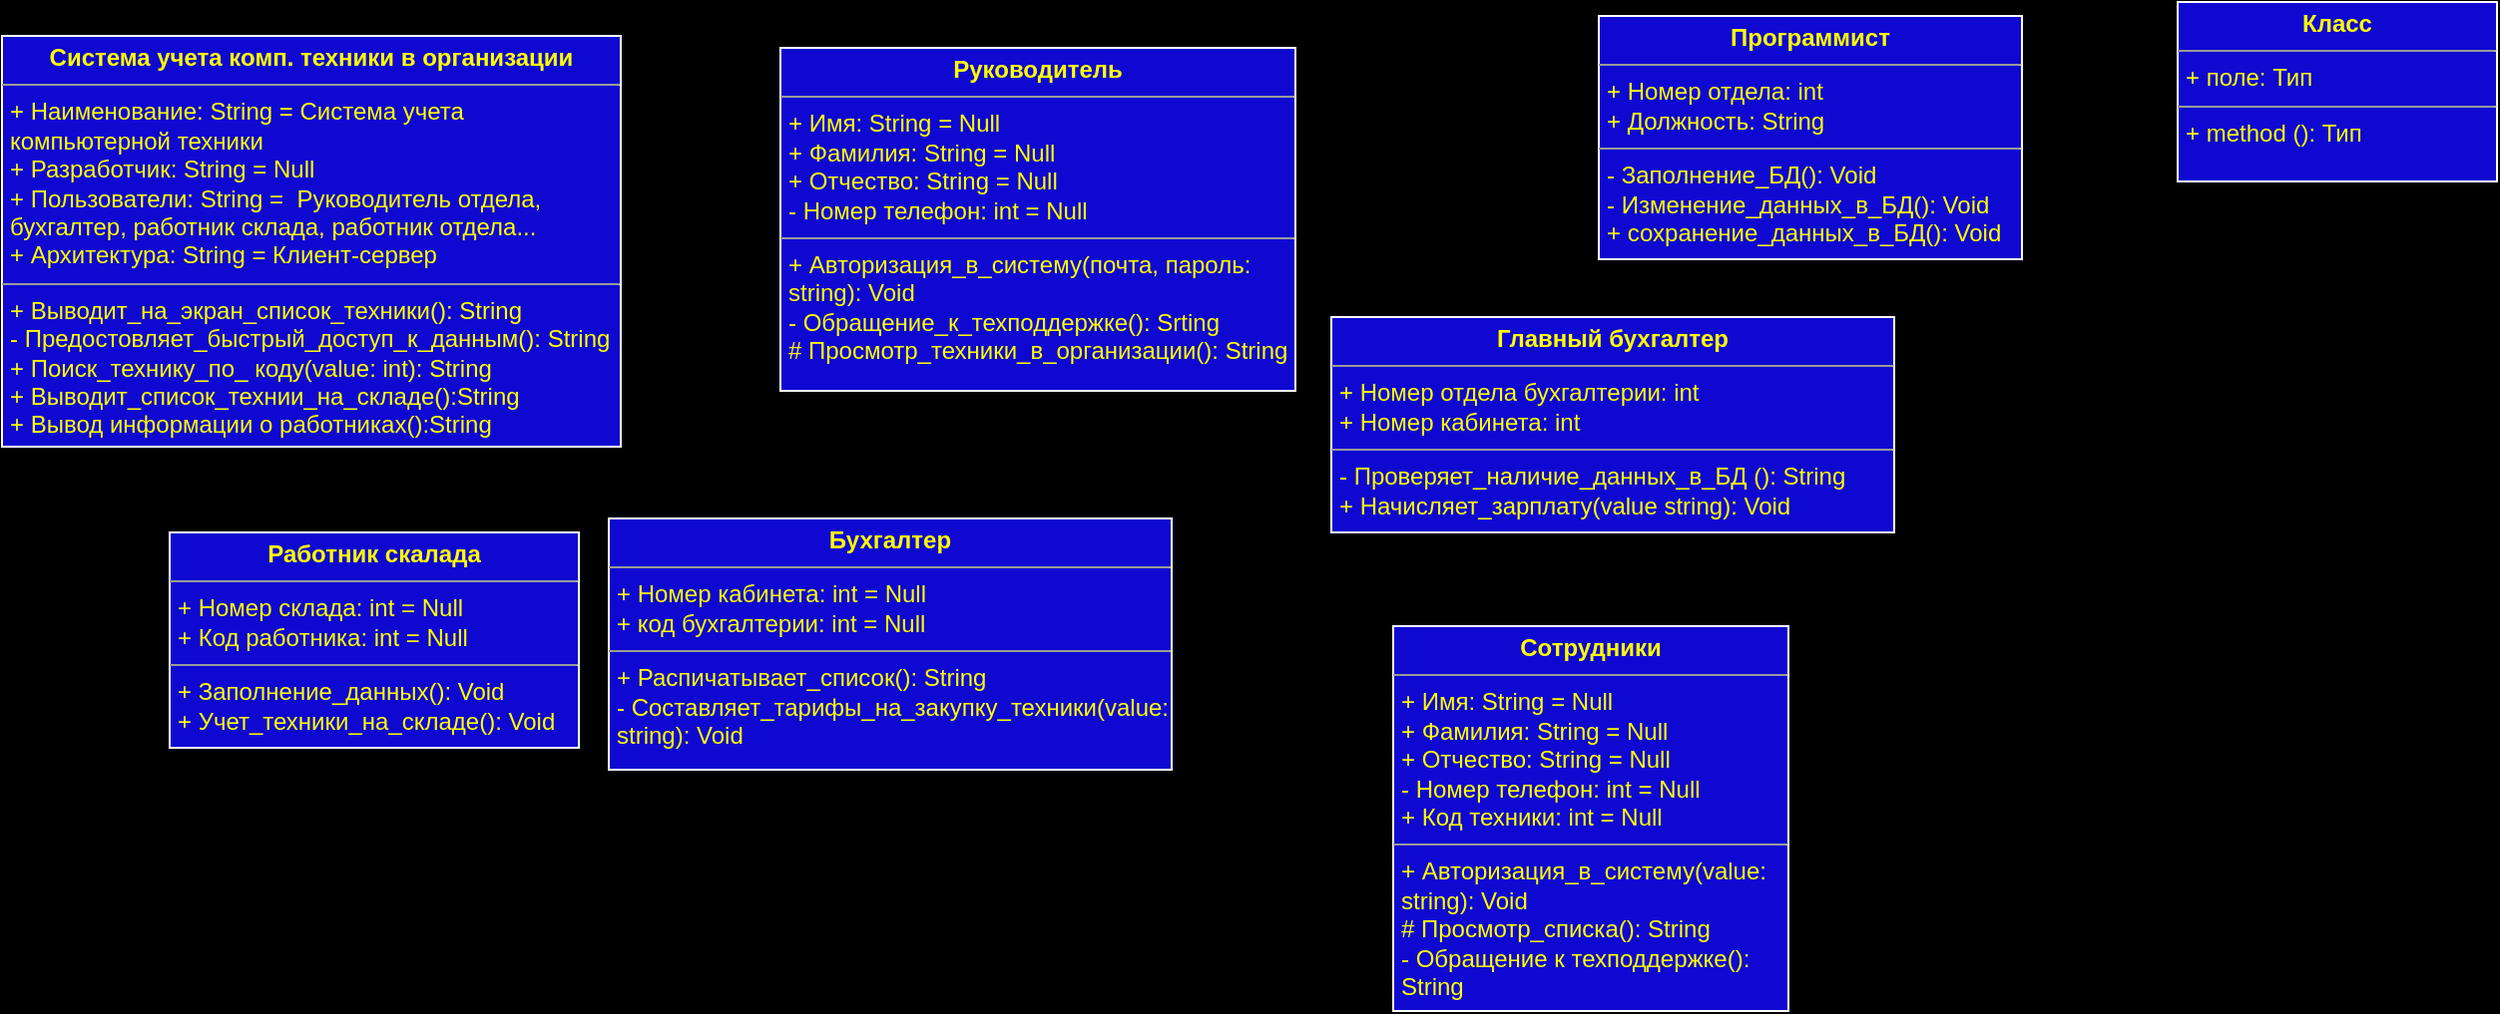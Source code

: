 <mxfile version="14.6.11" type="github">
  <diagram id="fFyIPQaU8YAGEDK_VNBK" name="Page-1">
    <mxGraphModel dx="592" dy="537" grid="0" gridSize="10" guides="1" tooltips="1" connect="1" arrows="1" fold="1" page="1" pageScale="1" pageWidth="827" pageHeight="1169" background="#000000" math="0" shadow="0">
      <root>
        <mxCell id="0" />
        <mxCell id="1" parent="0" />
        <mxCell id="d6BkvXBy3w9U_gfQ7I9c-5" value="&lt;p style=&quot;margin: 0px ; margin-top: 4px ; text-align: center&quot;&gt;&lt;b&gt;Система учета комп. техники в организации&lt;/b&gt;&lt;/p&gt;&lt;hr size=&quot;1&quot;&gt;&lt;p style=&quot;margin: 0px ; margin-left: 4px&quot;&gt;&lt;font style=&quot;vertical-align: inherit&quot;&gt;&lt;font style=&quot;vertical-align: inherit&quot;&gt;&lt;font style=&quot;vertical-align: inherit&quot;&gt;&lt;font style=&quot;vertical-align: inherit&quot;&gt;&lt;font style=&quot;vertical-align: inherit&quot;&gt;&lt;font style=&quot;vertical-align: inherit&quot;&gt;&lt;font style=&quot;vertical-align: inherit&quot;&gt;&lt;font style=&quot;vertical-align: inherit&quot;&gt;+ Наименование: String = Система учета&amp;nbsp;&lt;/font&gt;&lt;/font&gt;&lt;/font&gt;&lt;/font&gt;&lt;/font&gt;&lt;/font&gt;&lt;/font&gt;&lt;/font&gt;&lt;/p&gt;&lt;p style=&quot;margin: 0px ; margin-left: 4px&quot;&gt;&lt;font style=&quot;vertical-align: inherit&quot;&gt;&lt;font style=&quot;vertical-align: inherit&quot;&gt;&lt;font style=&quot;vertical-align: inherit&quot;&gt;&lt;font style=&quot;vertical-align: inherit&quot;&gt;&lt;font style=&quot;vertical-align: inherit&quot;&gt;&lt;font style=&quot;vertical-align: inherit&quot;&gt;компьютерной техники&lt;/font&gt;&lt;/font&gt;&lt;/font&gt;&lt;/font&gt;&lt;/font&gt;&lt;/font&gt;&lt;/p&gt;&lt;p style=&quot;margin: 0px ; margin-left: 4px&quot;&gt;&lt;font style=&quot;vertical-align: inherit&quot;&gt;&lt;font style=&quot;vertical-align: inherit&quot;&gt;&lt;font style=&quot;vertical-align: inherit&quot;&gt;&lt;font style=&quot;vertical-align: inherit&quot;&gt;&lt;font style=&quot;vertical-align: inherit&quot;&gt;&lt;font style=&quot;vertical-align: inherit&quot;&gt;+ Разработчик: String = Null&lt;br&gt;&lt;/font&gt;&lt;/font&gt;&lt;/font&gt;&lt;/font&gt;&lt;/font&gt;&lt;/font&gt;&lt;/p&gt;&lt;p style=&quot;margin: 0px ; margin-left: 4px&quot;&gt;&lt;font style=&quot;vertical-align: inherit&quot;&gt;&lt;font style=&quot;vertical-align: inherit&quot;&gt;&lt;font style=&quot;vertical-align: inherit&quot;&gt;&lt;font style=&quot;vertical-align: inherit&quot;&gt;&lt;font style=&quot;vertical-align: inherit&quot;&gt;&lt;font style=&quot;vertical-align: inherit&quot;&gt;+ Пользователи: String =&amp;nbsp; Руководитель отдела,&amp;nbsp;&lt;/font&gt;&lt;/font&gt;&lt;/font&gt;&lt;/font&gt;&lt;/font&gt;&lt;/font&gt;&lt;/p&gt;&lt;p style=&quot;margin: 0px ; margin-left: 4px&quot;&gt;&lt;font style=&quot;vertical-align: inherit&quot;&gt;&lt;font style=&quot;vertical-align: inherit&quot;&gt;&lt;font style=&quot;vertical-align: inherit&quot;&gt;&lt;font style=&quot;vertical-align: inherit&quot;&gt;&lt;font style=&quot;vertical-align: inherit&quot;&gt;&lt;font style=&quot;vertical-align: inherit&quot;&gt;бухгалтер, работник склада, работник отдела...&lt;/font&gt;&lt;/font&gt;&lt;/font&gt;&lt;/font&gt;&lt;/font&gt;&lt;/font&gt;&lt;/p&gt;&lt;p style=&quot;margin: 0px ; margin-left: 4px&quot;&gt;+ Архитектура: String = Клиент-сервер&lt;/p&gt;&lt;hr size=&quot;1&quot;&gt;&lt;p style=&quot;margin: 0px ; margin-left: 4px&quot;&gt;&lt;font style=&quot;vertical-align: inherit&quot;&gt;&lt;font style=&quot;vertical-align: inherit&quot;&gt;&lt;font style=&quot;vertical-align: inherit&quot;&gt;&lt;font style=&quot;vertical-align: inherit&quot;&gt;&lt;font style=&quot;vertical-align: inherit&quot;&gt;&lt;font style=&quot;vertical-align: inherit&quot;&gt;+ Выводит_на_экран_список_техники(): String&lt;/font&gt;&lt;/font&gt;&lt;/font&gt;&lt;/font&gt;&lt;/font&gt;&lt;/font&gt;&lt;/p&gt;&lt;p style=&quot;margin: 0px ; margin-left: 4px&quot;&gt;- Предостовляет_быстрый_доступ_к_данным(): String&lt;/p&gt;&lt;p style=&quot;margin: 0px ; margin-left: 4px&quot;&gt;+ Поиск_технику_по_ коду(value: int): String&lt;/p&gt;&lt;p style=&quot;margin: 0px ; margin-left: 4px&quot;&gt;+ Выводит_список_технии_на_складе():String&lt;/p&gt;&lt;p style=&quot;margin: 0px ; margin-left: 4px&quot;&gt;+ Вывод информации о работниках():String&lt;/p&gt;" style="verticalAlign=top;align=left;overflow=fill;fontSize=12;fontFamily=Helvetica;html=1;shadow=0;fillColor=#0F08D0;fontColor=#FFFF00;strokeColor=#FFFFFF;" parent="1" vertex="1">
          <mxGeometry x="24" y="43" width="310" height="206" as="geometry" />
        </mxCell>
        <mxCell id="d6BkvXBy3w9U_gfQ7I9c-13" value="&lt;p style=&quot;margin: 0px ; margin-top: 4px ; text-align: center&quot;&gt;&lt;b&gt;&lt;font style=&quot;vertical-align: inherit&quot;&gt;&lt;font style=&quot;vertical-align: inherit&quot;&gt;Руководитель&lt;/font&gt;&lt;/font&gt;&lt;/b&gt;&lt;/p&gt;&lt;hr size=&quot;1&quot;&gt;&lt;p style=&quot;margin: 0px ; margin-left: 4px&quot;&gt;&lt;font style=&quot;vertical-align: inherit&quot;&gt;&lt;font style=&quot;vertical-align: inherit&quot;&gt;+ Имя: String = Null&lt;/font&gt;&lt;/font&gt;&lt;/p&gt;&lt;p style=&quot;margin: 0px ; margin-left: 4px&quot;&gt;&lt;font style=&quot;vertical-align: inherit&quot;&gt;&lt;font style=&quot;vertical-align: inherit&quot;&gt;+ Фамилия: String = Null&lt;/font&gt;&lt;/font&gt;&lt;/p&gt;&lt;p style=&quot;margin: 0px ; margin-left: 4px&quot;&gt;&lt;font style=&quot;vertical-align: inherit&quot;&gt;&lt;font style=&quot;vertical-align: inherit&quot;&gt;+ Отчество: String = Null&lt;/font&gt;&lt;/font&gt;&lt;/p&gt;&lt;p style=&quot;margin: 0px ; margin-left: 4px&quot;&gt;&lt;font style=&quot;vertical-align: inherit&quot;&gt;&lt;font style=&quot;vertical-align: inherit&quot;&gt;- Номер телефон: int = Null&lt;/font&gt;&lt;/font&gt;&lt;/p&gt;&lt;hr size=&quot;1&quot;&gt;&lt;p style=&quot;margin: 0px ; margin-left: 4px&quot;&gt;&lt;font style=&quot;vertical-align: inherit&quot;&gt;&lt;font style=&quot;vertical-align: inherit&quot;&gt;+ Авторизация_в_систему(почта, пароль:&amp;nbsp;&lt;/font&gt;&lt;/font&gt;&lt;/p&gt;&lt;p style=&quot;margin: 0px ; margin-left: 4px&quot;&gt;&lt;font style=&quot;vertical-align: inherit&quot;&gt;&lt;font style=&quot;vertical-align: inherit&quot;&gt;string): Void&lt;/font&gt;&lt;/font&gt;&lt;/p&gt;&lt;p style=&quot;margin: 0px ; margin-left: 4px&quot;&gt;&lt;font style=&quot;vertical-align: inherit&quot;&gt;&lt;font style=&quot;vertical-align: inherit&quot;&gt;- Обращение_к_техподдержке(): Srting&lt;/font&gt;&lt;/font&gt;&lt;/p&gt;&lt;p style=&quot;margin: 0px ; margin-left: 4px&quot;&gt;# Просмотр_техники_в_организации(): String&lt;/p&gt;" style="verticalAlign=top;align=left;overflow=fill;fontSize=12;fontFamily=Helvetica;html=1;shadow=0;fillColor=#0F08D0;fontColor=#FFFF00;strokeColor=#FFFFFF;" parent="1" vertex="1">
          <mxGeometry x="414" y="49" width="258" height="172" as="geometry" />
        </mxCell>
        <mxCell id="d6BkvXBy3w9U_gfQ7I9c-14" value="&lt;p style=&quot;margin: 0px ; margin-top: 4px ; text-align: center&quot;&gt;&lt;b&gt;&lt;font style=&quot;vertical-align: inherit&quot;&gt;&lt;font style=&quot;vertical-align: inherit&quot;&gt;Сотрудники&lt;/font&gt;&lt;/font&gt;&lt;/b&gt;&lt;/p&gt;&lt;hr size=&quot;1&quot;&gt;&lt;p style=&quot;margin: 0px 0px 0px 4px&quot;&gt;&lt;font style=&quot;vertical-align: inherit&quot;&gt;+ Имя: String = Null&lt;/font&gt;&lt;/p&gt;&lt;p style=&quot;margin: 0px 0px 0px 4px&quot;&gt;&lt;font style=&quot;vertical-align: inherit&quot;&gt;+ Фамилия: String = Null&lt;/font&gt;&lt;/p&gt;&lt;p style=&quot;margin: 0px 0px 0px 4px&quot;&gt;&lt;font style=&quot;vertical-align: inherit&quot;&gt;+ Отчество: String = Null&lt;/font&gt;&lt;/p&gt;&lt;p style=&quot;margin: 0px 0px 0px 4px&quot;&gt;&lt;font style=&quot;vertical-align: inherit&quot;&gt;- Номер телефон: int = Null&lt;/font&gt;&lt;/p&gt;&lt;p style=&quot;margin: 0px 0px 0px 4px&quot;&gt;&lt;font style=&quot;vertical-align: inherit&quot;&gt;+ Код техники: int = Null&lt;/font&gt;&lt;/p&gt;&lt;hr size=&quot;1&quot;&gt;&lt;p style=&quot;margin: 0px ; margin-left: 4px&quot;&gt;&lt;font style=&quot;vertical-align: inherit&quot;&gt;&lt;font style=&quot;vertical-align: inherit&quot;&gt;+ Авторизация_в_систему(value:&amp;nbsp;&lt;/font&gt;&lt;/font&gt;&lt;/p&gt;&lt;p style=&quot;margin: 0px ; margin-left: 4px&quot;&gt;&lt;font style=&quot;vertical-align: inherit&quot;&gt;&lt;font style=&quot;vertical-align: inherit&quot;&gt;string): Void&lt;/font&gt;&lt;/font&gt;&lt;/p&gt;&lt;p style=&quot;margin: 0px ; margin-left: 4px&quot;&gt;# Просмотр_списка(): String&lt;/p&gt;&lt;p style=&quot;margin: 0px ; margin-left: 4px&quot;&gt;- Обращение к техподдержке():&amp;nbsp;&lt;/p&gt;&lt;p style=&quot;margin: 0px ; margin-left: 4px&quot;&gt;String&lt;/p&gt;" style="verticalAlign=top;align=left;overflow=fill;fontSize=12;fontFamily=Helvetica;html=1;shadow=0;fillColor=#0F08D0;fontColor=#FFFF00;strokeColor=#FFFFFF;" parent="1" vertex="1">
          <mxGeometry x="721" y="339" width="198" height="193" as="geometry" />
        </mxCell>
        <mxCell id="d6BkvXBy3w9U_gfQ7I9c-15" value="&lt;p style=&quot;margin: 0px ; margin-top: 4px ; text-align: center&quot;&gt;&lt;b&gt;Программист&lt;/b&gt;&lt;/p&gt;&lt;hr size=&quot;1&quot;&gt;&lt;p style=&quot;margin: 0px ; margin-left: 4px&quot;&gt;&lt;font style=&quot;vertical-align: inherit&quot;&gt;&lt;font style=&quot;vertical-align: inherit&quot;&gt;+ Номер отдела: int&lt;/font&gt;&lt;/font&gt;&lt;/p&gt;&lt;p style=&quot;margin: 0px ; margin-left: 4px&quot;&gt;&lt;font style=&quot;vertical-align: inherit&quot;&gt;&lt;font style=&quot;vertical-align: inherit&quot;&gt;+ Должность: String&lt;/font&gt;&lt;/font&gt;&lt;/p&gt;&lt;hr size=&quot;1&quot;&gt;&lt;p style=&quot;margin: 0px ; margin-left: 4px&quot;&gt;&lt;font style=&quot;vertical-align: inherit&quot;&gt;&lt;font style=&quot;vertical-align: inherit&quot;&gt;- Заполнение_БД(): Void&lt;/font&gt;&lt;/font&gt;&lt;/p&gt;&lt;p style=&quot;margin: 0px ; margin-left: 4px&quot;&gt;- Изменение_данных_в_БД(): Void&lt;/p&gt;&lt;p style=&quot;margin: 0px ; margin-left: 4px&quot;&gt;+ сохранение_данных_в_БД(): Void&lt;/p&gt;" style="verticalAlign=top;align=left;overflow=fill;fontSize=12;fontFamily=Helvetica;html=1;shadow=0;fillColor=#0F08D0;fontColor=#FFFF00;strokeColor=#FFFFFF;" parent="1" vertex="1">
          <mxGeometry x="824" y="33" width="212" height="122" as="geometry" />
        </mxCell>
        <mxCell id="d6BkvXBy3w9U_gfQ7I9c-16" value="&lt;p style=&quot;margin: 0px ; margin-top: 4px ; text-align: center&quot;&gt;&lt;b&gt;Главный бухгалтер&lt;/b&gt;&lt;/p&gt;&lt;hr size=&quot;1&quot;&gt;&lt;p style=&quot;margin: 0px ; margin-left: 4px&quot;&gt;&lt;font style=&quot;vertical-align: inherit&quot;&gt;&lt;font style=&quot;vertical-align: inherit&quot;&gt;+ Номер отдела бухгалтерии: int&lt;/font&gt;&lt;/font&gt;&lt;/p&gt;&lt;p style=&quot;margin: 0px ; margin-left: 4px&quot;&gt;&lt;font style=&quot;vertical-align: inherit&quot;&gt;&lt;font style=&quot;vertical-align: inherit&quot;&gt;+ Номер кабинета: int&lt;/font&gt;&lt;/font&gt;&lt;/p&gt;&lt;hr size=&quot;1&quot;&gt;&lt;p style=&quot;margin: 0px ; margin-left: 4px&quot;&gt;&lt;font style=&quot;vertical-align: inherit&quot;&gt;&lt;font style=&quot;vertical-align: inherit&quot;&gt;- Проверяет_наличие_данных_в_БД (): String&lt;/font&gt;&lt;/font&gt;&lt;/p&gt;&lt;p style=&quot;margin: 0px ; margin-left: 4px&quot;&gt;&lt;font style=&quot;vertical-align: inherit&quot;&gt;&lt;font style=&quot;vertical-align: inherit&quot;&gt;+ Начисляет_зарплату(value string): Void&lt;/font&gt;&lt;/font&gt;&lt;/p&gt;" style="verticalAlign=top;align=left;overflow=fill;fontSize=12;fontFamily=Helvetica;html=1;shadow=0;fillColor=#0F08D0;fontColor=#FFFF00;strokeColor=#FFFFFF;" parent="1" vertex="1">
          <mxGeometry x="690" y="184" width="282" height="108" as="geometry" />
        </mxCell>
        <mxCell id="d6BkvXBy3w9U_gfQ7I9c-17" value="&lt;p style=&quot;margin: 0px ; margin-top: 4px ; text-align: center&quot;&gt;&lt;b&gt;Бухгалтер&lt;/b&gt;&lt;/p&gt;&lt;hr size=&quot;1&quot;&gt;&lt;p style=&quot;margin: 0px ; margin-left: 4px&quot;&gt;&lt;font style=&quot;vertical-align: inherit&quot;&gt;&lt;font style=&quot;vertical-align: inherit&quot;&gt;+ Номер кабинета: int = Null&lt;/font&gt;&lt;/font&gt;&lt;/p&gt;&lt;p style=&quot;margin: 0px ; margin-left: 4px&quot;&gt;&lt;font style=&quot;vertical-align: inherit&quot;&gt;&lt;font style=&quot;vertical-align: inherit&quot;&gt;+ код бухгалтерии: int = Null&lt;/font&gt;&lt;/font&gt;&lt;/p&gt;&lt;hr size=&quot;1&quot;&gt;&lt;p style=&quot;margin: 0px ; margin-left: 4px&quot;&gt;&lt;font style=&quot;vertical-align: inherit&quot;&gt;&lt;font style=&quot;vertical-align: inherit&quot;&gt;+ Распичатывает_список(): String&lt;/font&gt;&lt;/font&gt;&lt;/p&gt;&lt;p style=&quot;margin: 0px ; margin-left: 4px&quot;&gt;&lt;font style=&quot;vertical-align: inherit&quot;&gt;&lt;font style=&quot;vertical-align: inherit&quot;&gt;- Составляет_тарифы_на_закупку_&lt;/font&gt;&lt;/font&gt;&lt;span&gt;техники(value:&lt;/span&gt;&lt;/p&gt;&lt;p style=&quot;margin: 0px ; margin-left: 4px&quot;&gt;&lt;span&gt;string): Void&lt;/span&gt;&lt;/p&gt;" style="verticalAlign=top;align=left;overflow=fill;fontSize=12;fontFamily=Helvetica;html=1;shadow=0;fillColor=#0F08D0;fontColor=#FFFF00;strokeColor=#FFFFFF;" parent="1" vertex="1">
          <mxGeometry x="328" y="285" width="282" height="126" as="geometry" />
        </mxCell>
        <mxCell id="d6BkvXBy3w9U_gfQ7I9c-18" value="&lt;p style=&quot;margin: 0px ; margin-top: 4px ; text-align: center&quot;&gt;&lt;b&gt;Работник скалада&lt;/b&gt;&lt;/p&gt;&lt;hr size=&quot;1&quot;&gt;&lt;p style=&quot;margin: 0px ; margin-left: 4px&quot;&gt;&lt;font style=&quot;vertical-align: inherit&quot;&gt;&lt;font style=&quot;vertical-align: inherit&quot;&gt;+ Номер склада: int = Null&lt;/font&gt;&lt;/font&gt;&lt;/p&gt;&lt;p style=&quot;margin: 0px ; margin-left: 4px&quot;&gt;&lt;font style=&quot;vertical-align: inherit&quot;&gt;&lt;font style=&quot;vertical-align: inherit&quot;&gt;+ Код работника: int = Null&lt;/font&gt;&lt;/font&gt;&lt;/p&gt;&lt;hr size=&quot;1&quot;&gt;&lt;p style=&quot;margin: 0px ; margin-left: 4px&quot;&gt;&lt;font style=&quot;vertical-align: inherit&quot;&gt;&lt;font style=&quot;vertical-align: inherit&quot;&gt;+ Заполнение_данных(): Void&lt;/font&gt;&lt;/font&gt;&lt;/p&gt;&lt;p style=&quot;margin: 0px ; margin-left: 4px&quot;&gt;&lt;font style=&quot;vertical-align: inherit&quot;&gt;&lt;font style=&quot;vertical-align: inherit&quot;&gt;+ Учет_техники_на_складе(): Void&lt;/font&gt;&lt;/font&gt;&lt;/p&gt;" style="verticalAlign=top;align=left;overflow=fill;fontSize=12;fontFamily=Helvetica;html=1;shadow=0;fillColor=#0F08D0;fontColor=#FFFF00;strokeColor=#FFFFFF;" parent="1" vertex="1">
          <mxGeometry x="108" y="292" width="205" height="108" as="geometry" />
        </mxCell>
        <mxCell id="ZjCUWYbZBNFAm0apmLuJ-10" value="&lt;p style=&quot;margin: 0px ; margin-top: 4px ; text-align: center&quot;&gt;&lt;b&gt;&lt;font style=&quot;vertical-align: inherit&quot;&gt;&lt;font style=&quot;vertical-align: inherit&quot;&gt;Класс&lt;/font&gt;&lt;/font&gt;&lt;/b&gt;&lt;/p&gt;&lt;hr size=&quot;1&quot;&gt;&lt;p style=&quot;margin: 0px ; margin-left: 4px&quot;&gt;&lt;font style=&quot;vertical-align: inherit&quot;&gt;&lt;font style=&quot;vertical-align: inherit&quot;&gt;+ поле: Тип&lt;/font&gt;&lt;/font&gt;&lt;/p&gt;&lt;hr size=&quot;1&quot;&gt;&lt;p style=&quot;margin: 0px ; margin-left: 4px&quot;&gt;&lt;font style=&quot;vertical-align: inherit&quot;&gt;&lt;font style=&quot;vertical-align: inherit&quot;&gt;+ method (): Тип&lt;/font&gt;&lt;/font&gt;&lt;/p&gt;" style="verticalAlign=top;align=left;overflow=fill;fontSize=12;fontFamily=Helvetica;html=1;shadow=0;fillColor=#0F08D0;fontColor=#FFFF00;strokeColor=#FFFFFF;" vertex="1" parent="1">
          <mxGeometry x="1114" y="26" width="160" height="90" as="geometry" />
        </mxCell>
      </root>
    </mxGraphModel>
  </diagram>
</mxfile>
